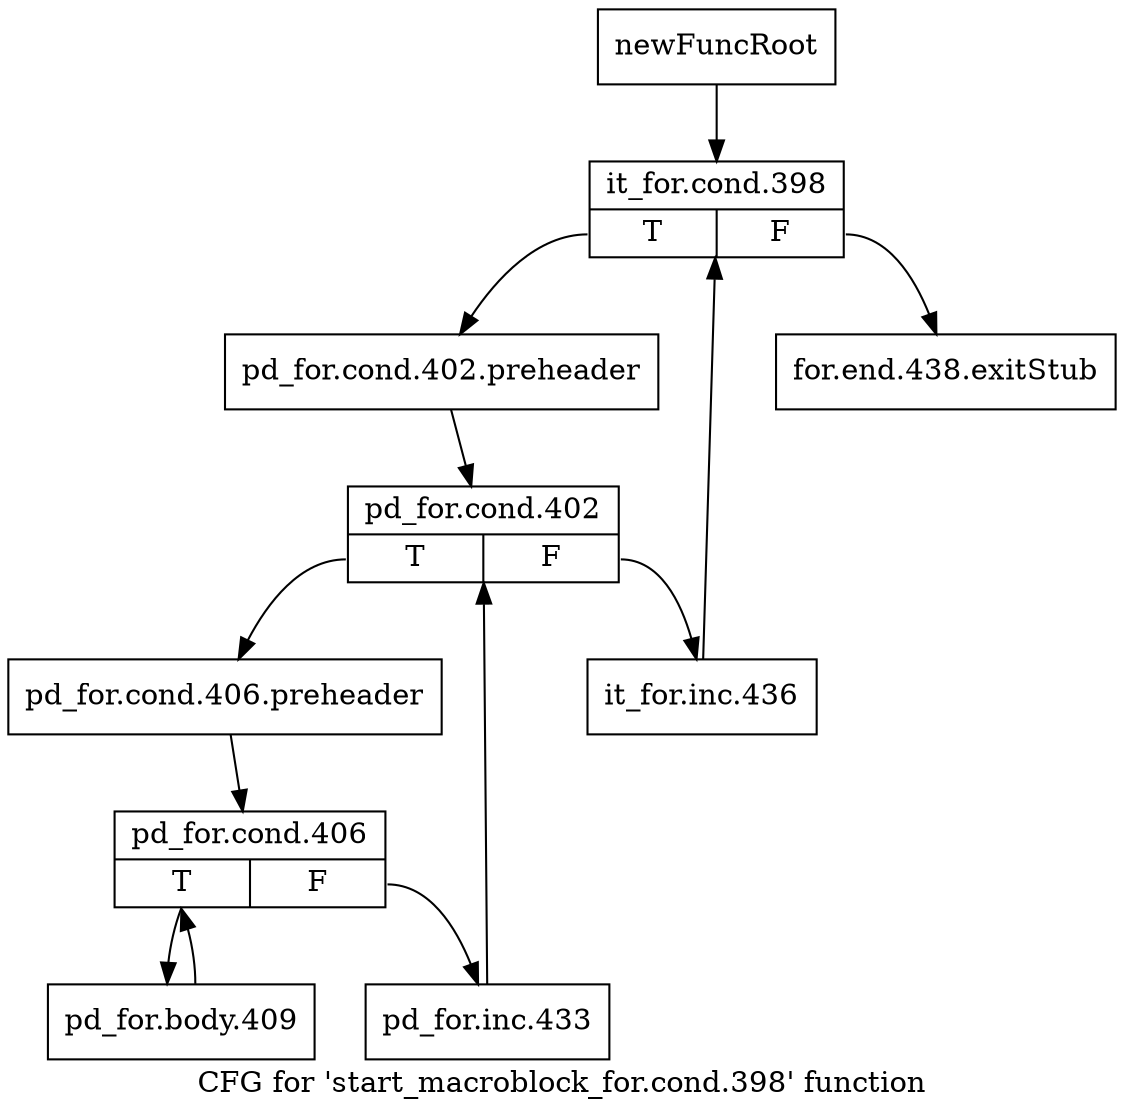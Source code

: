 digraph "CFG for 'start_macroblock_for.cond.398' function" {
	label="CFG for 'start_macroblock_for.cond.398' function";

	Node0x25901b0 [shape=record,label="{newFuncRoot}"];
	Node0x25901b0 -> Node0x2590250;
	Node0x2590200 [shape=record,label="{for.end.438.exitStub}"];
	Node0x2590250 [shape=record,label="{it_for.cond.398|{<s0>T|<s1>F}}"];
	Node0x2590250:s0 -> Node0x25902a0;
	Node0x2590250:s1 -> Node0x2590200;
	Node0x25902a0 [shape=record,label="{pd_for.cond.402.preheader}"];
	Node0x25902a0 -> Node0x25902f0;
	Node0x25902f0 [shape=record,label="{pd_for.cond.402|{<s0>T|<s1>F}}"];
	Node0x25902f0:s0 -> Node0x2590390;
	Node0x25902f0:s1 -> Node0x2590340;
	Node0x2590340 [shape=record,label="{it_for.inc.436}"];
	Node0x2590340 -> Node0x2590250;
	Node0x2590390 [shape=record,label="{pd_for.cond.406.preheader}"];
	Node0x2590390 -> Node0x25903e0;
	Node0x25903e0 [shape=record,label="{pd_for.cond.406|{<s0>T|<s1>F}}"];
	Node0x25903e0:s0 -> Node0x2590480;
	Node0x25903e0:s1 -> Node0x2590430;
	Node0x2590430 [shape=record,label="{pd_for.inc.433}"];
	Node0x2590430 -> Node0x25902f0;
	Node0x2590480 [shape=record,label="{pd_for.body.409}"];
	Node0x2590480 -> Node0x25903e0;
}
